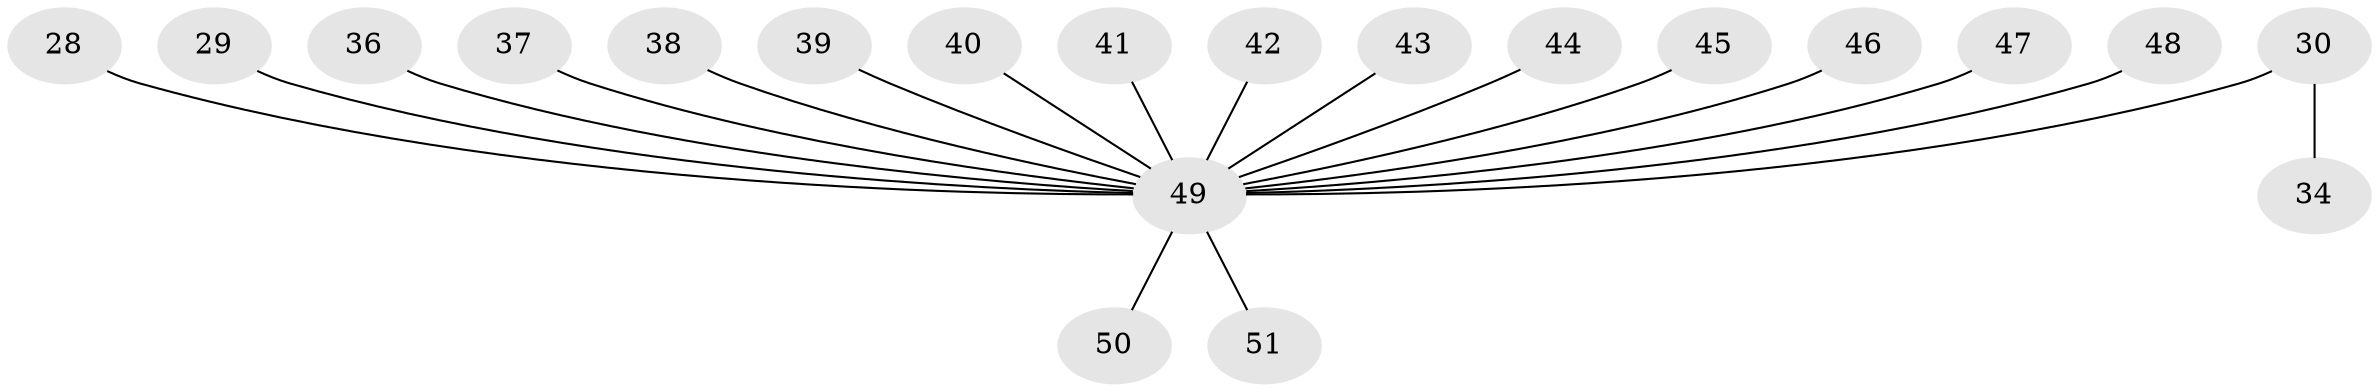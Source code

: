 // original degree distribution, {5: 0.0392156862745098, 3: 0.11764705882352941, 4: 0.0784313725490196, 6: 0.0196078431372549, 2: 0.23529411764705882, 1: 0.5098039215686274}
// Generated by graph-tools (version 1.1) at 2025/56/03/04/25 21:56:53]
// undirected, 20 vertices, 19 edges
graph export_dot {
graph [start="1"]
  node [color=gray90,style=filled];
  28;
  29;
  30;
  34;
  36;
  37;
  38;
  39;
  40;
  41;
  42;
  43;
  44;
  45;
  46;
  47;
  48;
  49 [super="+8+23+11+12+32+31+26+21+33+25+27+35"];
  50;
  51;
  28 -- 49;
  29 -- 49;
  30 -- 34;
  30 -- 49;
  36 -- 49;
  37 -- 49;
  38 -- 49;
  39 -- 49;
  40 -- 49;
  41 -- 49;
  42 -- 49;
  43 -- 49;
  44 -- 49;
  45 -- 49;
  46 -- 49;
  47 -- 49;
  48 -- 49;
  49 -- 50;
  49 -- 51;
}
